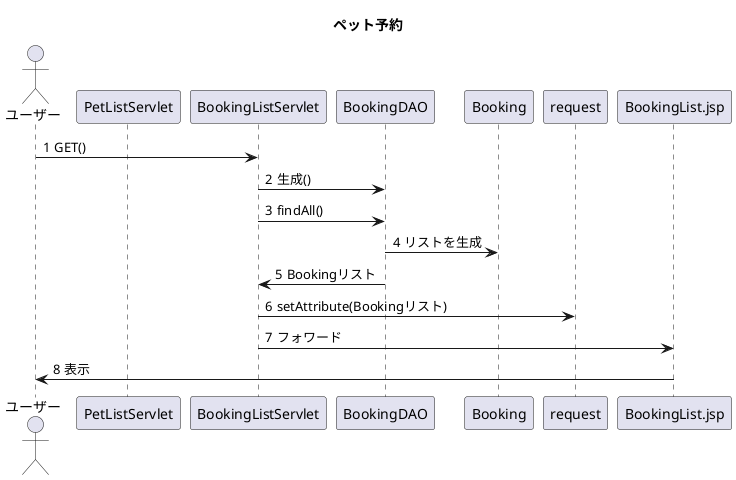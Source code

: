 @startuml
title ペット予約
actor ユーザー
participant PetListServlet
participant BookingListServlet
autonumber "#"

ユーザー->BookingListServlet : GET()
BookingListServlet->BookingDAO : 生成()
BookingListServlet->BookingDAO : findAll()
BookingDAO->Booking : リストを生成
BookingDAO->BookingListServlet : Bookingリスト
BookingListServlet->request : setAttribute(Bookingリスト)
BookingListServlet->BookingList.jsp : フォワード
BookingList.jsp->ユーザー : 表示


@enduml